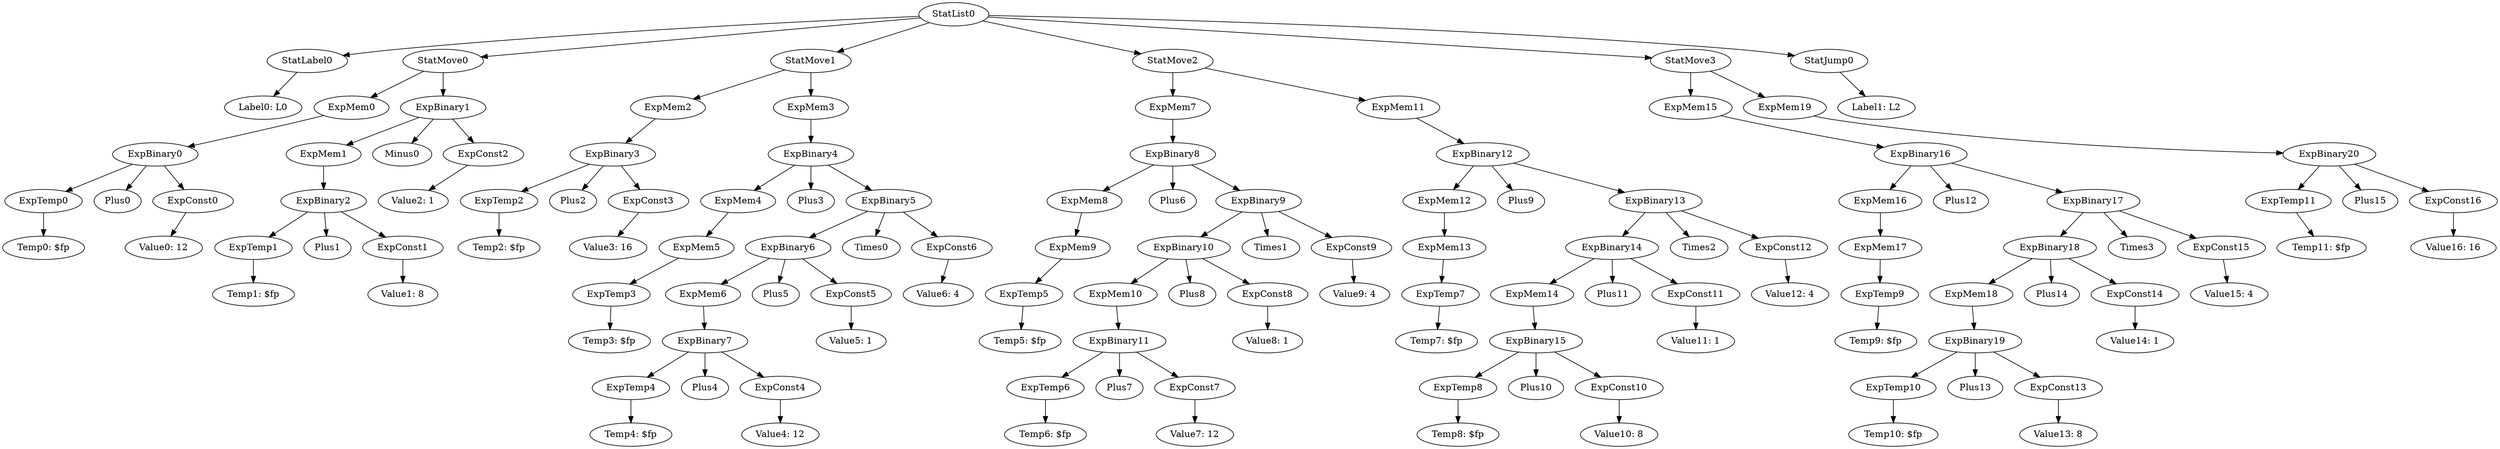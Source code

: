digraph {
	ordering = out;
	StatJump0 -> "Label1: L2";
	ExpMem19 -> ExpBinary20;
	ExpConst16 -> "Value16: 16";
	ExpBinary20 -> ExpTemp11;
	ExpBinary20 -> Plus15;
	ExpBinary20 -> ExpConst16;
	ExpTemp11 -> "Temp11: $fp";
	StatMove3 -> ExpMem15;
	StatMove3 -> ExpMem19;
	ExpBinary17 -> ExpBinary18;
	ExpBinary17 -> Times3;
	ExpBinary17 -> ExpConst15;
	ExpConst14 -> "Value14: 1";
	ExpMem18 -> ExpBinary19;
	ExpConst13 -> "Value13: 8";
	ExpBinary19 -> ExpTemp10;
	ExpBinary19 -> Plus13;
	ExpBinary19 -> ExpConst13;
	ExpTemp10 -> "Temp10: $fp";
	ExpBinary16 -> ExpMem16;
	ExpBinary16 -> Plus12;
	ExpBinary16 -> ExpBinary17;
	ExpMem11 -> ExpBinary12;
	ExpBinary13 -> ExpBinary14;
	ExpBinary13 -> Times2;
	ExpBinary13 -> ExpConst12;
	ExpConst11 -> "Value11: 1";
	ExpBinary14 -> ExpMem14;
	ExpBinary14 -> Plus11;
	ExpBinary14 -> ExpConst11;
	ExpMem14 -> ExpBinary15;
	ExpConst10 -> "Value10: 8";
	ExpBinary15 -> ExpTemp8;
	ExpBinary15 -> Plus10;
	ExpBinary15 -> ExpConst10;
	ExpBinary12 -> ExpMem12;
	ExpBinary12 -> Plus9;
	ExpBinary12 -> ExpBinary13;
	ExpMem12 -> ExpMem13;
	ExpMem4 -> ExpMem5;
	ExpBinary0 -> ExpTemp0;
	ExpBinary0 -> Plus0;
	ExpBinary0 -> ExpConst0;
	ExpMem13 -> ExpTemp7;
	StatMove1 -> ExpMem2;
	StatMove1 -> ExpMem3;
	ExpTemp3 -> "Temp3: $fp";
	ExpTemp2 -> "Temp2: $fp";
	ExpConst3 -> "Value3: 16";
	ExpMem16 -> ExpMem17;
	ExpConst7 -> "Value7: 12";
	StatMove0 -> ExpMem0;
	StatMove0 -> ExpBinary1;
	ExpMem8 -> ExpMem9;
	ExpMem2 -> ExpBinary3;
	ExpConst2 -> "Value2: 1";
	ExpBinary3 -> ExpTemp2;
	ExpBinary3 -> Plus2;
	ExpBinary3 -> ExpConst3;
	ExpConst5 -> "Value5: 1";
	ExpConst15 -> "Value15: 4";
	ExpMem7 -> ExpBinary8;
	StatList0 -> StatLabel0;
	StatList0 -> StatMove0;
	StatList0 -> StatMove1;
	StatList0 -> StatMove2;
	StatList0 -> StatMove3;
	StatList0 -> StatJump0;
	ExpMem5 -> ExpTemp3;
	ExpBinary2 -> ExpTemp1;
	ExpBinary2 -> Plus1;
	ExpBinary2 -> ExpConst1;
	StatLabel0 -> "Label0: L0";
	ExpMem17 -> ExpTemp9;
	ExpBinary10 -> ExpMem10;
	ExpBinary10 -> Plus8;
	ExpBinary10 -> ExpConst8;
	ExpBinary4 -> ExpMem4;
	ExpBinary4 -> Plus3;
	ExpBinary4 -> ExpBinary5;
	ExpConst0 -> "Value0: 12";
	ExpBinary1 -> ExpMem1;
	ExpBinary1 -> Minus0;
	ExpBinary1 -> ExpConst2;
	ExpMem0 -> ExpBinary0;
	ExpBinary6 -> ExpMem6;
	ExpBinary6 -> Plus5;
	ExpBinary6 -> ExpConst5;
	ExpTemp1 -> "Temp1: $fp";
	ExpConst12 -> "Value12: 4";
	ExpTemp8 -> "Temp8: $fp";
	ExpBinary7 -> ExpTemp4;
	ExpBinary7 -> Plus4;
	ExpBinary7 -> ExpConst4;
	ExpTemp5 -> "Temp5: $fp";
	ExpConst1 -> "Value1: 8";
	ExpTemp4 -> "Temp4: $fp";
	ExpTemp0 -> "Temp0: $fp";
	ExpTemp7 -> "Temp7: $fp";
	ExpMem6 -> ExpBinary7;
	ExpBinary18 -> ExpMem18;
	ExpBinary18 -> Plus14;
	ExpBinary18 -> ExpConst14;
	ExpMem10 -> ExpBinary11;
	ExpMem1 -> ExpBinary2;
	ExpMem9 -> ExpTemp5;
	ExpConst6 -> "Value6: 4";
	ExpMem3 -> ExpBinary4;
	ExpBinary8 -> ExpMem8;
	ExpBinary8 -> Plus6;
	ExpBinary8 -> ExpBinary9;
	ExpTemp6 -> "Temp6: $fp";
	ExpMem15 -> ExpBinary16;
	ExpConst4 -> "Value4: 12";
	ExpConst8 -> "Value8: 1";
	ExpTemp9 -> "Temp9: $fp";
	ExpBinary9 -> ExpBinary10;
	ExpBinary9 -> Times1;
	ExpBinary9 -> ExpConst9;
	ExpBinary5 -> ExpBinary6;
	ExpBinary5 -> Times0;
	ExpBinary5 -> ExpConst6;
	ExpBinary11 -> ExpTemp6;
	ExpBinary11 -> Plus7;
	ExpBinary11 -> ExpConst7;
	ExpConst9 -> "Value9: 4";
	StatMove2 -> ExpMem7;
	StatMove2 -> ExpMem11;
}

